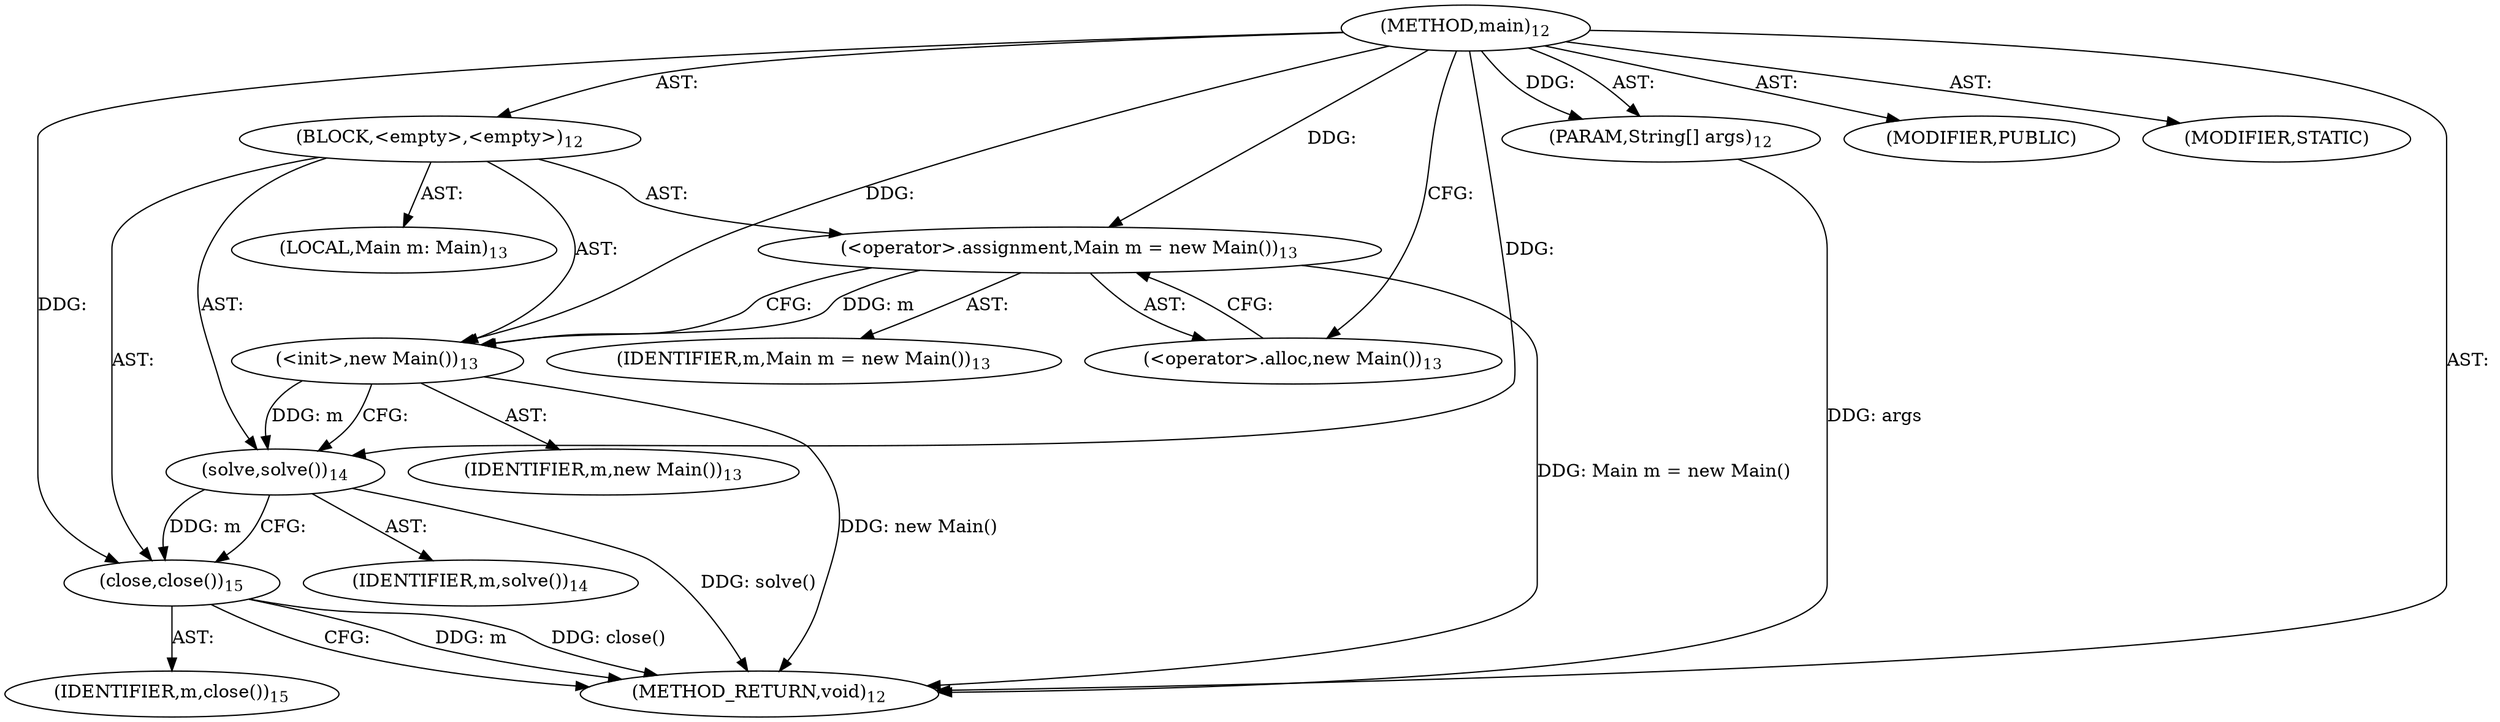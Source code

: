 digraph "main" {  
"23" [label = <(METHOD,main)<SUB>12</SUB>> ]
"24" [label = <(PARAM,String[] args)<SUB>12</SUB>> ]
"25" [label = <(BLOCK,&lt;empty&gt;,&lt;empty&gt;)<SUB>12</SUB>> ]
"4" [label = <(LOCAL,Main m: Main)<SUB>13</SUB>> ]
"26" [label = <(&lt;operator&gt;.assignment,Main m = new Main())<SUB>13</SUB>> ]
"27" [label = <(IDENTIFIER,m,Main m = new Main())<SUB>13</SUB>> ]
"28" [label = <(&lt;operator&gt;.alloc,new Main())<SUB>13</SUB>> ]
"29" [label = <(&lt;init&gt;,new Main())<SUB>13</SUB>> ]
"3" [label = <(IDENTIFIER,m,new Main())<SUB>13</SUB>> ]
"30" [label = <(solve,solve())<SUB>14</SUB>> ]
"31" [label = <(IDENTIFIER,m,solve())<SUB>14</SUB>> ]
"32" [label = <(close,close())<SUB>15</SUB>> ]
"33" [label = <(IDENTIFIER,m,close())<SUB>15</SUB>> ]
"34" [label = <(MODIFIER,PUBLIC)> ]
"35" [label = <(MODIFIER,STATIC)> ]
"36" [label = <(METHOD_RETURN,void)<SUB>12</SUB>> ]
  "23" -> "24"  [ label = "AST: "] 
  "23" -> "25"  [ label = "AST: "] 
  "23" -> "34"  [ label = "AST: "] 
  "23" -> "35"  [ label = "AST: "] 
  "23" -> "36"  [ label = "AST: "] 
  "25" -> "4"  [ label = "AST: "] 
  "25" -> "26"  [ label = "AST: "] 
  "25" -> "29"  [ label = "AST: "] 
  "25" -> "30"  [ label = "AST: "] 
  "25" -> "32"  [ label = "AST: "] 
  "26" -> "27"  [ label = "AST: "] 
  "26" -> "28"  [ label = "AST: "] 
  "29" -> "3"  [ label = "AST: "] 
  "30" -> "31"  [ label = "AST: "] 
  "32" -> "33"  [ label = "AST: "] 
  "26" -> "29"  [ label = "CFG: "] 
  "29" -> "30"  [ label = "CFG: "] 
  "30" -> "32"  [ label = "CFG: "] 
  "32" -> "36"  [ label = "CFG: "] 
  "28" -> "26"  [ label = "CFG: "] 
  "23" -> "28"  [ label = "CFG: "] 
  "24" -> "36"  [ label = "DDG: args"] 
  "26" -> "36"  [ label = "DDG: Main m = new Main()"] 
  "29" -> "36"  [ label = "DDG: new Main()"] 
  "30" -> "36"  [ label = "DDG: solve()"] 
  "32" -> "36"  [ label = "DDG: m"] 
  "32" -> "36"  [ label = "DDG: close()"] 
  "23" -> "24"  [ label = "DDG: "] 
  "23" -> "26"  [ label = "DDG: "] 
  "26" -> "29"  [ label = "DDG: m"] 
  "23" -> "29"  [ label = "DDG: "] 
  "29" -> "30"  [ label = "DDG: m"] 
  "23" -> "30"  [ label = "DDG: "] 
  "30" -> "32"  [ label = "DDG: m"] 
  "23" -> "32"  [ label = "DDG: "] 
}
